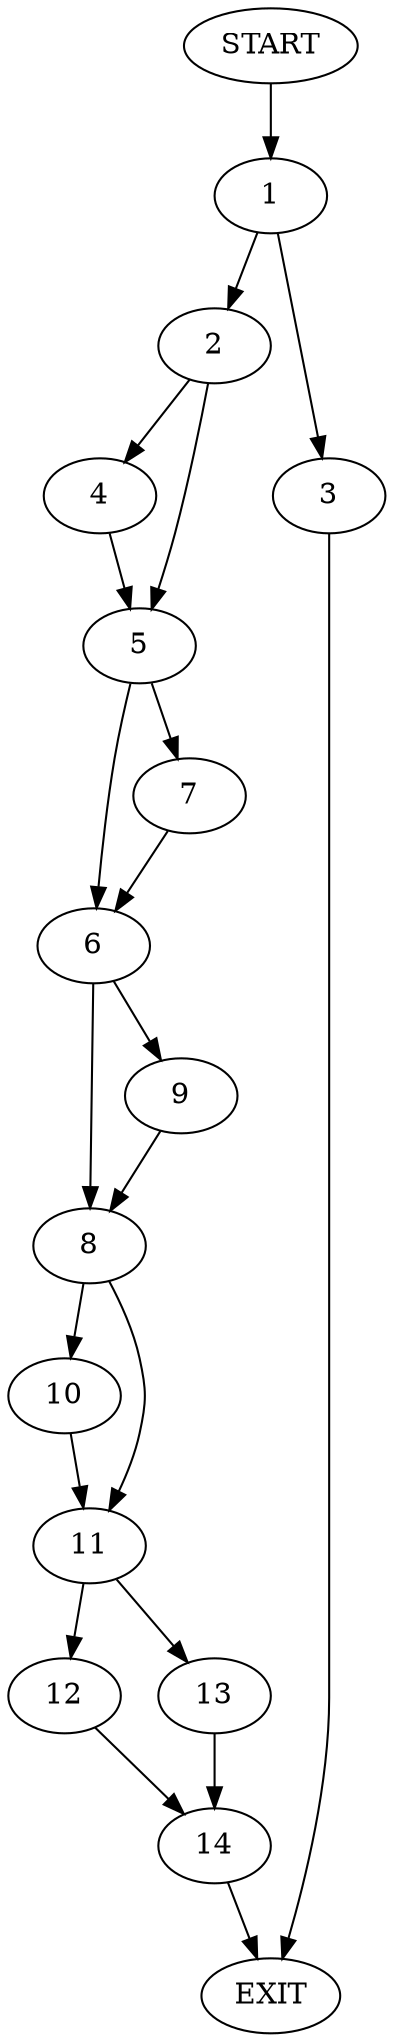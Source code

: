 digraph {
0 [label="START"]
15 [label="EXIT"]
0 -> 1
1 -> 2
1 -> 3
2 -> 4
2 -> 5
3 -> 15
5 -> 6
5 -> 7
4 -> 5
6 -> 8
6 -> 9
7 -> 6
9 -> 8
8 -> 10
8 -> 11
11 -> 12
11 -> 13
10 -> 11
12 -> 14
13 -> 14
14 -> 15
}

